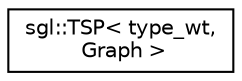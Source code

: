 digraph "Graphical Class Hierarchy"
{
  edge [fontname="Helvetica",fontsize="10",labelfontname="Helvetica",labelfontsize="10"];
  node [fontname="Helvetica",fontsize="10",shape=record];
  rankdir="LR";
  Node1 [label="sgl::TSP\< type_wt,\l Graph \>",height=0.2,width=0.4,color="black", fillcolor="white", style="filled",URL="$classsgl_1_1_t_s_p.html"];
}
